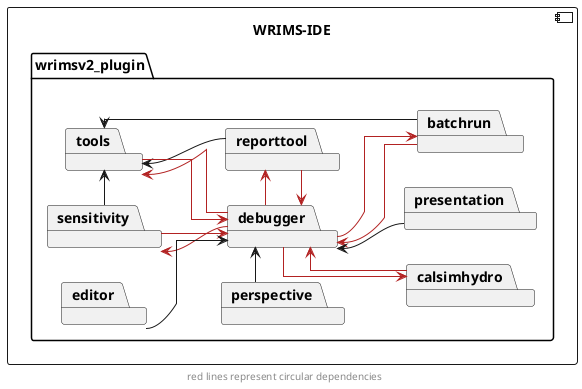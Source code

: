 @startuml
left to right direction
skinparam linetype ortho

component WRIMS_IDE as "WRIMS-IDE" {
    package wrimsv2_plugin {
        package debugger
        package sensitivity
        package tools
        package reporttool
        package batchrun
        package calsimhydro
        package editor
        package perspective
        package presentation
    }
}

sensitivity -> tools
sensitivity -> debugger #firebrick

calsimhydro --> debugger #firebrick

batchrun -> tools
batchrun --> debugger #firebrick

reporttool -> tools
reporttool -> debugger #firebrick

debugger -> sensitivity #firebrick
debugger -> batchrun #firebrick
debugger -> calsimhydro #firebrick
debugger -> reporttool #firebrick
debugger -> tools #firebrick

tools --> debugger #firebrick

editor -d-> debugger
perspective -> debugger
presentation -u-> debugger

footer "red lines represent circular dependencies"
@enduml
